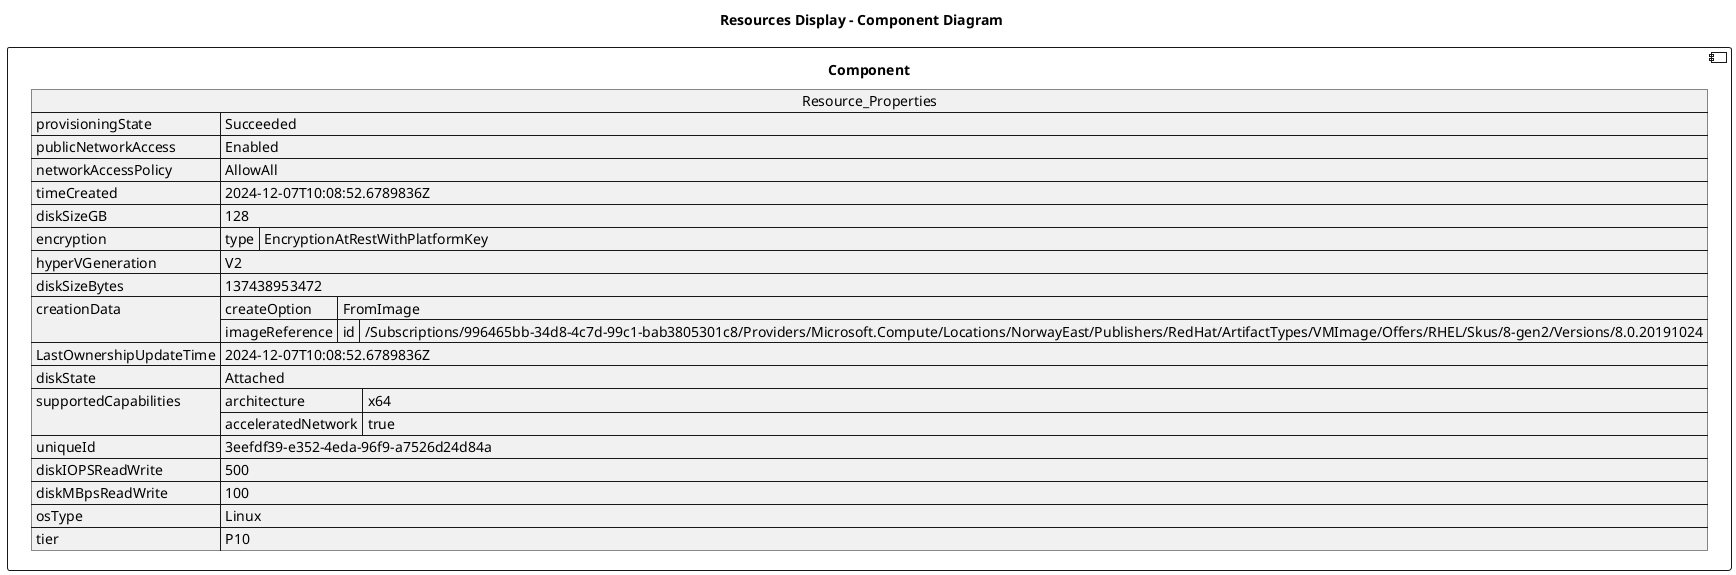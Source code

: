 @startuml

title Resources Display - Component Diagram

component Component {

json  Resource_Properties {
  "provisioningState": "Succeeded",
  "publicNetworkAccess": "Enabled",
  "networkAccessPolicy": "AllowAll",
  "timeCreated": "2024-12-07T10:08:52.6789836Z",
  "diskSizeGB": 128,
  "encryption": {
    "type": "EncryptionAtRestWithPlatformKey"
  },
  "hyperVGeneration": "V2",
  "diskSizeBytes": 137438953472,
  "creationData": {
    "createOption": "FromImage",
    "imageReference": {
      "id": "/Subscriptions/996465bb-34d8-4c7d-99c1-bab3805301c8/Providers/Microsoft.Compute/Locations/NorwayEast/Publishers/RedHat/ArtifactTypes/VMImage/Offers/RHEL/Skus/8-gen2/Versions/8.0.20191024"
    }
  },
  "LastOwnershipUpdateTime": "2024-12-07T10:08:52.6789836Z",
  "diskState": "Attached",
  "supportedCapabilities": {
    "architecture": "x64",
    "acceleratedNetwork": true
  },
  "uniqueId": "3eefdf39-e352-4eda-96f9-a7526d24d84a",
  "diskIOPSReadWrite": 500,
  "diskMBpsReadWrite": 100,
  "osType": "Linux",
  "tier": "P10"
}
}
@enduml
